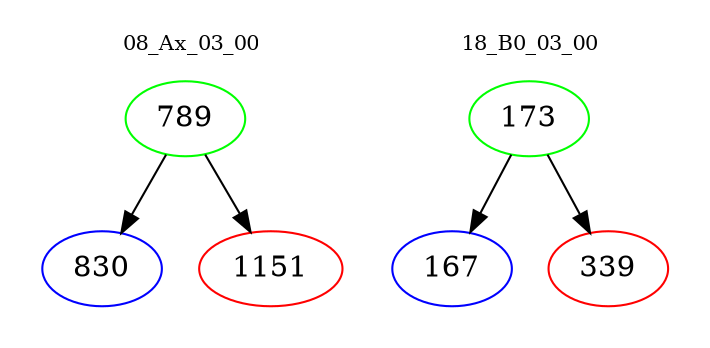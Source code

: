 digraph{
subgraph cluster_0 {
color = white
label = "08_Ax_03_00";
fontsize=10;
T0_789 [label="789", color="green"]
T0_789 -> T0_830 [color="black"]
T0_830 [label="830", color="blue"]
T0_789 -> T0_1151 [color="black"]
T0_1151 [label="1151", color="red"]
}
subgraph cluster_1 {
color = white
label = "18_B0_03_00";
fontsize=10;
T1_173 [label="173", color="green"]
T1_173 -> T1_167 [color="black"]
T1_167 [label="167", color="blue"]
T1_173 -> T1_339 [color="black"]
T1_339 [label="339", color="red"]
}
}
